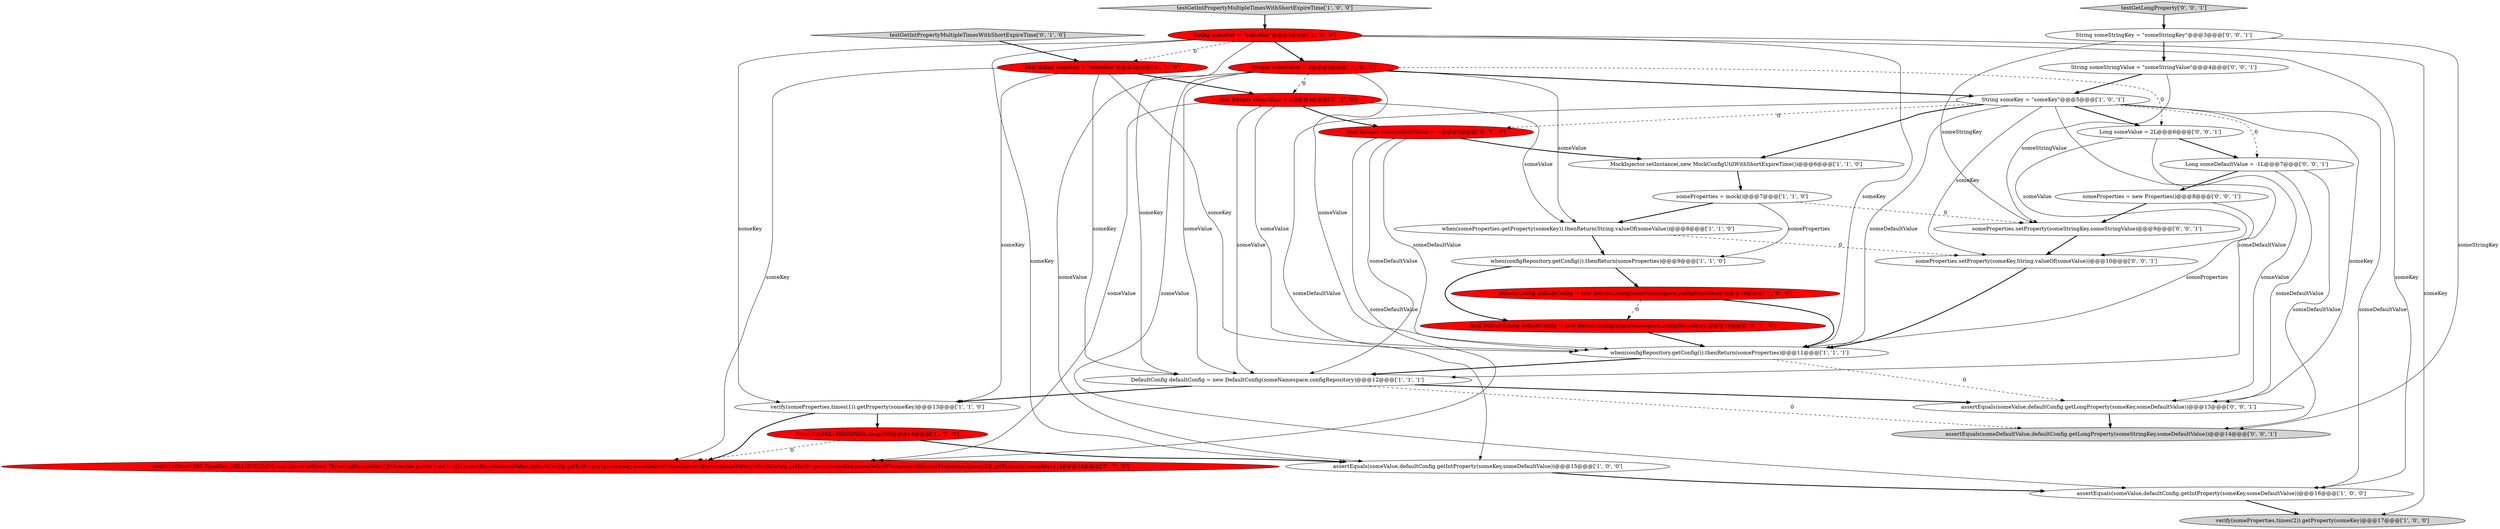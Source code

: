 digraph {
13 [style = filled, label = "verify(someProperties,times(1)).getProperty(someKey)@@@13@@@['1', '1', '0']", fillcolor = white, shape = ellipse image = "AAA0AAABBB1BBB"];
8 [style = filled, label = "when(configRepository.getConfig()).thenReturn(someProperties)@@@9@@@['1', '1', '0']", fillcolor = white, shape = ellipse image = "AAA0AAABBB1BBB"];
3 [style = filled, label = "DefaultConfig defaultConfig = new DefaultConfig(someNamespace,configRepository)@@@10@@@['1', '0', '0']", fillcolor = red, shape = ellipse image = "AAA1AAABBB1BBB"];
11 [style = filled, label = "when(configRepository.getConfig()).thenReturn(someProperties)@@@11@@@['1', '1', '1']", fillcolor = white, shape = ellipse image = "AAA0AAABBB1BBB"];
7 [style = filled, label = "Integer someValue = 2@@@4@@@['1', '0', '0']", fillcolor = red, shape = ellipse image = "AAA1AAABBB1BBB"];
16 [style = filled, label = "final Integer someDefaultValue = -1@@@5@@@['0', '1', '0']", fillcolor = red, shape = ellipse image = "AAA1AAABBB2BBB"];
0 [style = filled, label = "MockInjector.setInstance(,new MockConfigUtilWithShortExpireTime())@@@6@@@['1', '1', '0']", fillcolor = white, shape = ellipse image = "AAA0AAABBB1BBB"];
27 [style = filled, label = "someProperties.setProperty(someKey,String.valueOf(someValue))@@@10@@@['0', '0', '1']", fillcolor = white, shape = ellipse image = "AAA0AAABBB3BBB"];
5 [style = filled, label = "DefaultConfig defaultConfig = new DefaultConfig(someNamespace,configRepository)@@@12@@@['1', '1', '1']", fillcolor = white, shape = ellipse image = "AAA0AAABBB1BBB"];
19 [style = filled, label = "final Integer someValue = 2@@@4@@@['0', '1', '0']", fillcolor = red, shape = ellipse image = "AAA1AAABBB2BBB"];
14 [style = filled, label = "assertEquals(someValue,defaultConfig.getIntProperty(someKey,someDefaultValue))@@@15@@@['1', '0', '0']", fillcolor = white, shape = ellipse image = "AAA0AAABBB1BBB"];
1 [style = filled, label = "when(someProperties.getProperty(someKey)).thenReturn(String.valueOf(someValue))@@@8@@@['1', '1', '0']", fillcolor = white, shape = ellipse image = "AAA0AAABBB1BBB"];
28 [style = filled, label = "Long someValue = 2L@@@6@@@['0', '0', '1']", fillcolor = white, shape = ellipse image = "AAA0AAABBB3BBB"];
4 [style = filled, label = "String someKey = \"someKey\"@@@5@@@['1', '0', '1']", fillcolor = white, shape = ellipse image = "AAA0AAABBB1BBB"];
24 [style = filled, label = "assertEquals(someValue,defaultConfig.getLongProperty(someKey,someDefaultValue))@@@13@@@['0', '0', '1']", fillcolor = white, shape = ellipse image = "AAA0AAABBB3BBB"];
15 [style = filled, label = "assertEquals(someValue,defaultConfig.getIntProperty(someKey,someDefaultValue))@@@16@@@['1', '0', '0']", fillcolor = white, shape = ellipse image = "AAA0AAABBB1BBB"];
23 [style = filled, label = "someProperties.setProperty(someStringKey,someStringValue)@@@9@@@['0', '0', '1']", fillcolor = white, shape = ellipse image = "AAA0AAABBB3BBB"];
21 [style = filled, label = "final DefaultConfig defaultConfig = new DefaultConfig(someNamespace,configRepository)@@@10@@@['0', '1', '0']", fillcolor = red, shape = ellipse image = "AAA1AAABBB2BBB"];
31 [style = filled, label = "testGetLongProperty['0', '0', '1']", fillcolor = lightgray, shape = diamond image = "AAA0AAABBB3BBB"];
6 [style = filled, label = "someProperties = mock()@@@7@@@['1', '1', '0']", fillcolor = white, shape = ellipse image = "AAA0AAABBB1BBB"];
2 [style = filled, label = "verify(someProperties,times(2)).getProperty(someKey)@@@17@@@['1', '0', '0']", fillcolor = lightgray, shape = ellipse image = "AAA0AAABBB1BBB"];
25 [style = filled, label = "String someStringValue = \"someStringValue\"@@@4@@@['0', '0', '1']", fillcolor = white, shape = ellipse image = "AAA0AAABBB3BBB"];
17 [style = filled, label = "await().atMost(500,TimeUnit.MILLISECONDS).untilAsserted(new ThrowingRunnable(){@Override public void run(){assertEquals(someValue,defaultConfig.getIntProperty(someKey,someDefaultValue))assertEquals(someValue,defaultConfig.getIntProperty(someKey,someDefaultValue))verify(someProperties,times(2)).getProperty(someKey)}})@@@14@@@['0', '1', '0']", fillcolor = red, shape = ellipse image = "AAA1AAABBB2BBB"];
10 [style = filled, label = "TimeUnit.MILLISECONDS.sleep(50)@@@14@@@['1', '0', '0']", fillcolor = red, shape = ellipse image = "AAA1AAABBB1BBB"];
30 [style = filled, label = "someProperties = new Properties()@@@8@@@['0', '0', '1']", fillcolor = white, shape = ellipse image = "AAA0AAABBB3BBB"];
22 [style = filled, label = "String someStringKey = \"someStringKey\"@@@3@@@['0', '0', '1']", fillcolor = white, shape = ellipse image = "AAA0AAABBB3BBB"];
20 [style = filled, label = "final String someKey = \"someKey\"@@@3@@@['0', '1', '0']", fillcolor = red, shape = ellipse image = "AAA1AAABBB2BBB"];
26 [style = filled, label = "Long someDefaultValue = -1L@@@7@@@['0', '0', '1']", fillcolor = white, shape = ellipse image = "AAA0AAABBB3BBB"];
12 [style = filled, label = "String someKey = \"someKey\"@@@3@@@['1', '0', '0']", fillcolor = red, shape = ellipse image = "AAA1AAABBB1BBB"];
29 [style = filled, label = "assertEquals(someDefaultValue,defaultConfig.getLongProperty(someStringKey,someDefaultValue))@@@14@@@['0', '0', '1']", fillcolor = lightgray, shape = ellipse image = "AAA0AAABBB3BBB"];
9 [style = filled, label = "testGetIntPropertyMultipleTimesWithShortExpireTime['1', '0', '0']", fillcolor = lightgray, shape = diamond image = "AAA0AAABBB1BBB"];
18 [style = filled, label = "testGetIntPropertyMultipleTimesWithShortExpireTime['0', '1', '0']", fillcolor = lightgray, shape = diamond image = "AAA0AAABBB2BBB"];
19->1 [style = solid, label="someValue"];
13->10 [style = bold, label=""];
22->25 [style = bold, label=""];
12->5 [style = solid, label="someKey"];
7->5 [style = solid, label="someValue"];
15->2 [style = bold, label=""];
16->0 [style = bold, label=""];
12->13 [style = solid, label="someKey"];
1->8 [style = bold, label=""];
31->22 [style = bold, label=""];
12->20 [style = dashed, label="0"];
4->16 [style = dashed, label="0"];
23->27 [style = bold, label=""];
3->21 [style = dashed, label="0"];
10->14 [style = bold, label=""];
0->6 [style = bold, label=""];
6->8 [style = solid, label="someProperties"];
7->15 [style = solid, label="someValue"];
1->27 [style = dashed, label="0"];
16->11 [style = solid, label="someDefaultValue"];
8->3 [style = bold, label=""];
30->23 [style = bold, label=""];
4->15 [style = solid, label="someDefaultValue"];
3->11 [style = bold, label=""];
20->11 [style = solid, label="someKey"];
4->24 [style = solid, label="someKey"];
25->4 [style = bold, label=""];
12->11 [style = solid, label="someKey"];
28->26 [style = bold, label=""];
4->14 [style = solid, label="someDefaultValue"];
22->23 [style = solid, label="someStringKey"];
24->29 [style = bold, label=""];
4->26 [style = dashed, label="0"];
7->4 [style = bold, label=""];
5->29 [style = dashed, label="0"];
7->11 [style = solid, label="someValue"];
20->17 [style = solid, label="someKey"];
16->5 [style = solid, label="someDefaultValue"];
12->14 [style = solid, label="someKey"];
12->7 [style = bold, label=""];
4->28 [style = bold, label=""];
4->5 [style = solid, label="someDefaultValue"];
4->0 [style = bold, label=""];
19->16 [style = bold, label=""];
26->30 [style = bold, label=""];
6->1 [style = bold, label=""];
11->5 [style = bold, label=""];
13->17 [style = bold, label=""];
18->20 [style = bold, label=""];
25->23 [style = solid, label="someStringValue"];
7->14 [style = solid, label="someValue"];
27->11 [style = bold, label=""];
21->11 [style = bold, label=""];
16->17 [style = solid, label="someDefaultValue"];
7->19 [style = dashed, label="0"];
7->28 [style = dashed, label="0"];
22->29 [style = solid, label="someStringKey"];
30->11 [style = solid, label="someProperties"];
5->24 [style = bold, label=""];
5->13 [style = bold, label=""];
26->29 [style = solid, label="someDefaultValue"];
11->24 [style = dashed, label="0"];
4->27 [style = solid, label="someKey"];
20->13 [style = solid, label="someKey"];
10->17 [style = dashed, label="0"];
26->24 [style = solid, label="someDefaultValue"];
8->21 [style = bold, label=""];
12->15 [style = solid, label="someKey"];
4->11 [style = solid, label="someDefaultValue"];
20->5 [style = solid, label="someKey"];
28->27 [style = solid, label="someValue"];
14->15 [style = bold, label=""];
28->24 [style = solid, label="someValue"];
9->12 [style = bold, label=""];
19->17 [style = solid, label="someValue"];
20->19 [style = bold, label=""];
12->2 [style = solid, label="someKey"];
7->1 [style = solid, label="someValue"];
19->11 [style = solid, label="someValue"];
6->23 [style = dashed, label="0"];
19->5 [style = solid, label="someValue"];
}
